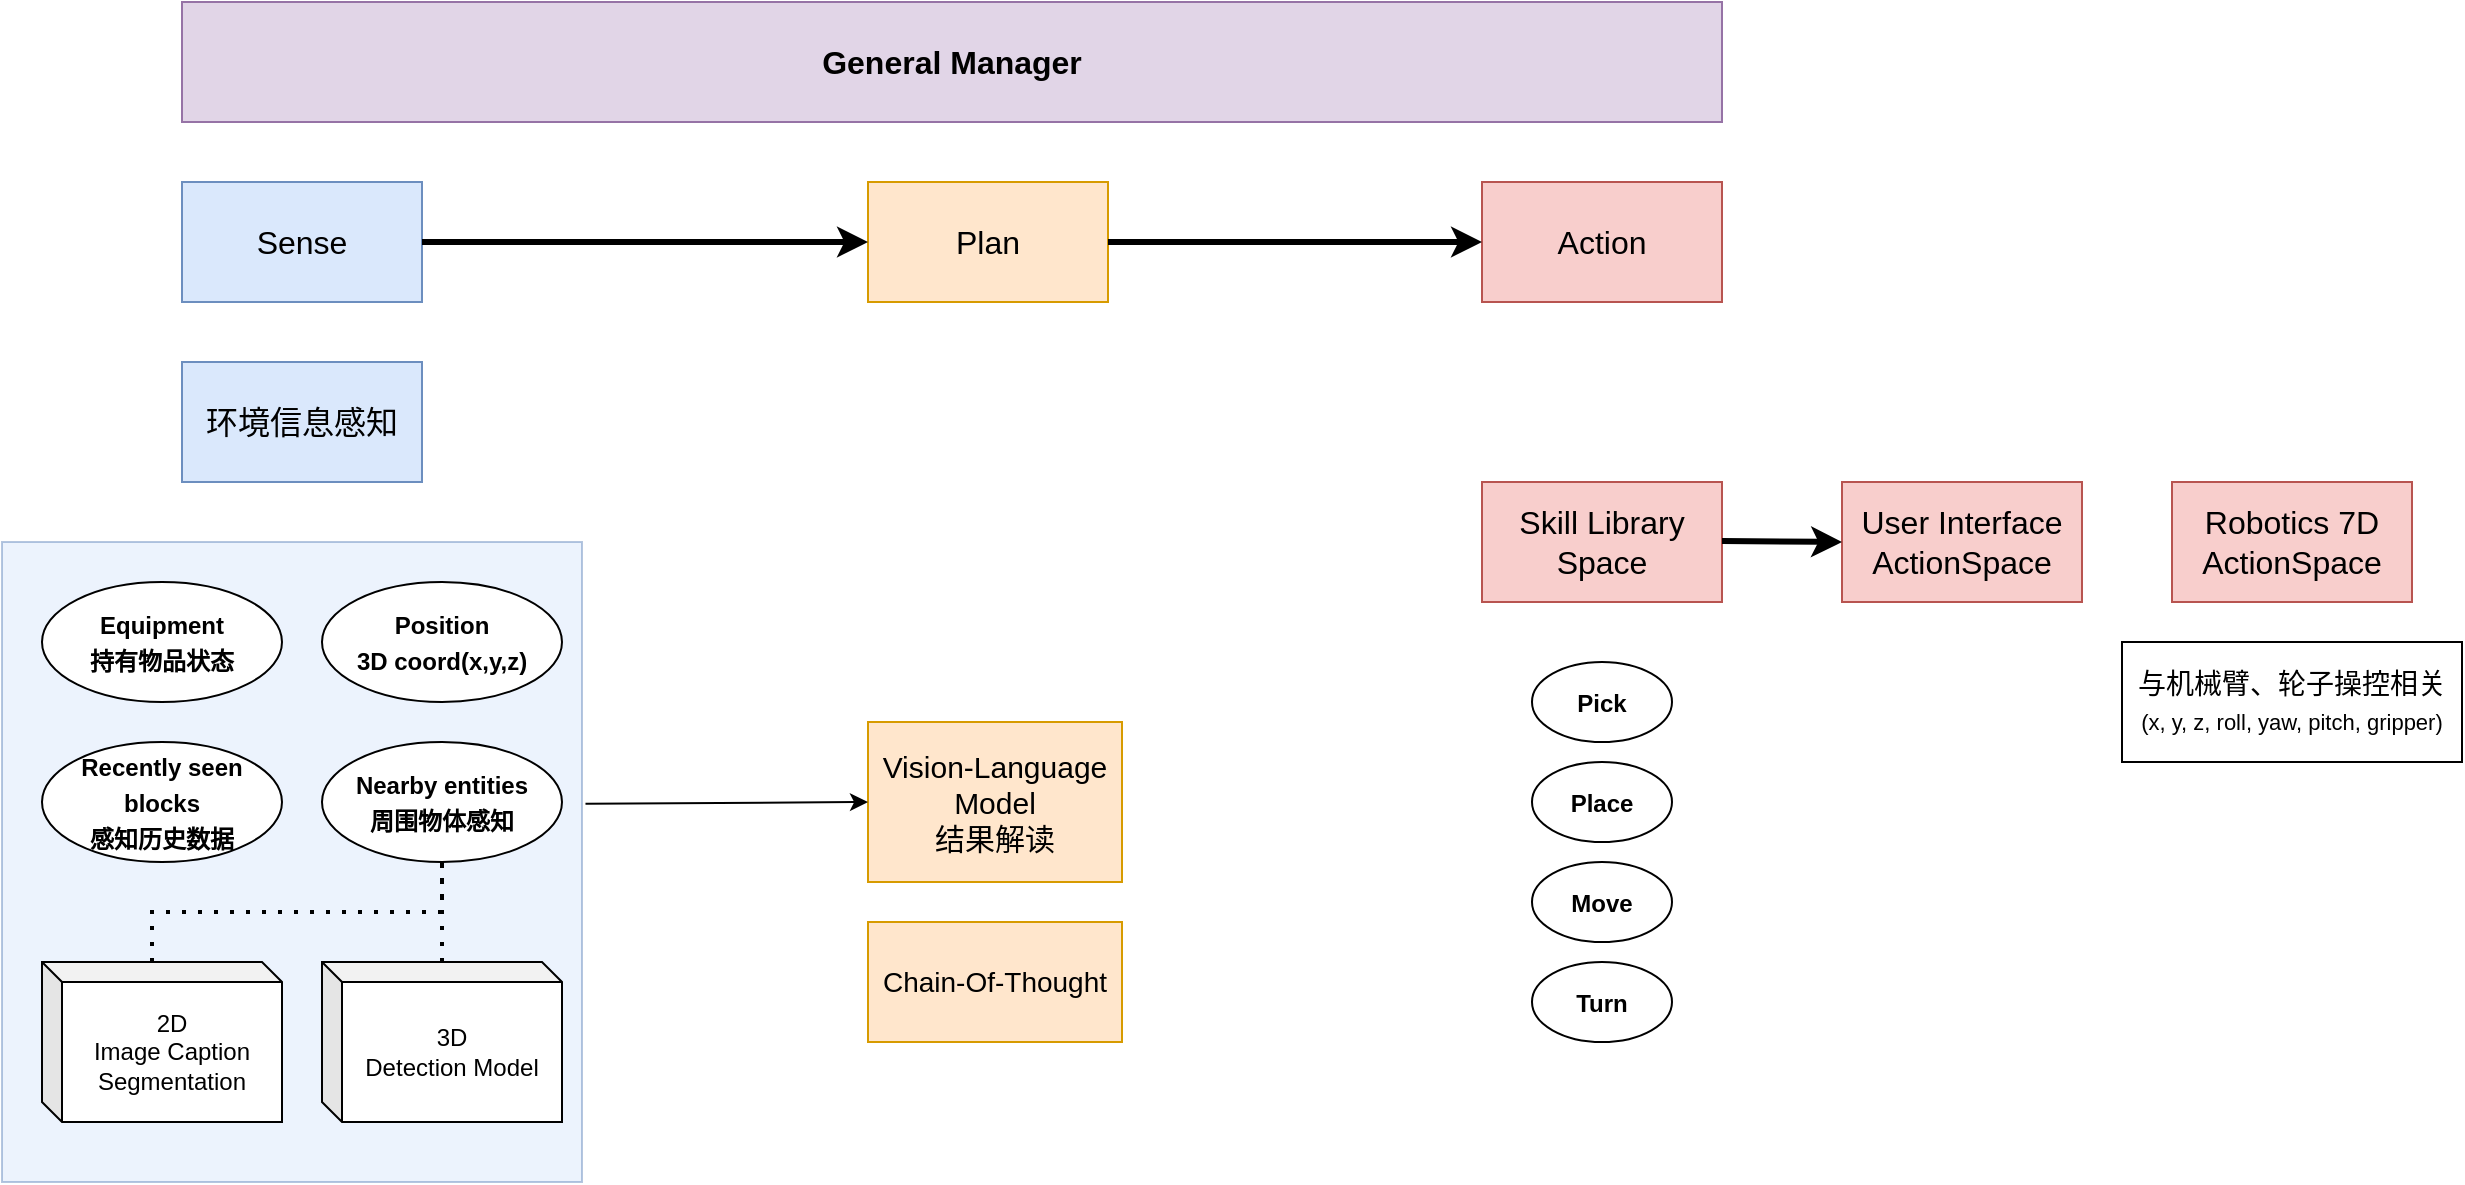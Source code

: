 <mxfile version="21.6.9" type="github">
  <diagram name="Page-1" id="c7558073-3199-34d8-9f00-42111426c3f3">
    <mxGraphModel dx="2192" dy="664" grid="1" gridSize="10" guides="1" tooltips="1" connect="1" arrows="1" fold="1" page="1" pageScale="1" pageWidth="826" pageHeight="1169" background="none" math="0" shadow="0">
      <root>
        <mxCell id="0" />
        <mxCell id="1" parent="0" />
        <mxCell id="KBhb0Jj_dmKSlay7C9OW-199" value="" style="rounded=0;whiteSpace=wrap;html=1;fillColor=#dae8fc;strokeColor=#6c8ebf;opacity=50;" vertex="1" parent="1">
          <mxGeometry x="-80" y="770" width="290" height="320" as="geometry" />
        </mxCell>
        <mxCell id="KBhb0Jj_dmKSlay7C9OW-177" value="&lt;font style=&quot;font-size: 16px;&quot;&gt;Sense&lt;/font&gt;" style="rounded=0;whiteSpace=wrap;html=1;fillColor=#dae8fc;strokeColor=#6c8ebf;" vertex="1" parent="1">
          <mxGeometry x="10" y="590" width="120" height="60" as="geometry" />
        </mxCell>
        <mxCell id="KBhb0Jj_dmKSlay7C9OW-178" value="&lt;font style=&quot;font-size: 16px;&quot;&gt;Plan&lt;/font&gt;" style="rounded=0;whiteSpace=wrap;html=1;fillColor=#ffe6cc;strokeColor=#d79b00;" vertex="1" parent="1">
          <mxGeometry x="353" y="590" width="120" height="60" as="geometry" />
        </mxCell>
        <mxCell id="KBhb0Jj_dmKSlay7C9OW-179" value="&lt;font style=&quot;font-size: 16px;&quot;&gt;Action&lt;/font&gt;" style="rounded=0;whiteSpace=wrap;html=1;fillColor=#f8cecc;strokeColor=#b85450;" vertex="1" parent="1">
          <mxGeometry x="660" y="590" width="120" height="60" as="geometry" />
        </mxCell>
        <mxCell id="KBhb0Jj_dmKSlay7C9OW-180" value="&lt;font style=&quot;font-size: 16px;&quot;&gt;环境信息感知&lt;/font&gt;" style="rounded=0;whiteSpace=wrap;html=1;fillColor=#dae8fc;strokeColor=#6c8ebf;" vertex="1" parent="1">
          <mxGeometry x="10" y="680" width="120" height="60" as="geometry" />
        </mxCell>
        <mxCell id="KBhb0Jj_dmKSlay7C9OW-181" value="&lt;div style=&quot;line-height: 150%;&quot; data-docx-has-block-data=&quot;false&quot; data-page-id=&quot;PsQEdelZuojstnxGwMRclEq5nUh&quot;&gt;&lt;div class=&quot;old-record-id-UTOEdsf3Foy1ImxKm3bcTJLcnuc&quot; style=&quot;&quot;&gt;&lt;strong&gt;Equipment&lt;/strong&gt;&lt;/div&gt;&lt;div class=&quot;old-record-id-UTOEdsf3Foy1ImxKm3bcTJLcnuc&quot; style=&quot;line-height: 150%;&quot;&gt;&lt;strong&gt;持有&lt;/strong&gt;&lt;strong style=&quot;background-color: initial;&quot;&gt;物品状态&lt;/strong&gt;&lt;/div&gt;&lt;/div&gt;" style="ellipse;whiteSpace=wrap;html=1;" vertex="1" parent="1">
          <mxGeometry x="-60" y="790" width="120" height="60" as="geometry" />
        </mxCell>
        <mxCell id="KBhb0Jj_dmKSlay7C9OW-182" value="" style="endArrow=classic;html=1;rounded=0;exitX=1;exitY=0.5;exitDx=0;exitDy=0;entryX=0;entryY=0.5;entryDx=0;entryDy=0;strokeWidth=3;" edge="1" parent="1" source="KBhb0Jj_dmKSlay7C9OW-177" target="KBhb0Jj_dmKSlay7C9OW-178">
          <mxGeometry width="50" height="50" relative="1" as="geometry">
            <mxPoint x="350" y="770" as="sourcePoint" />
            <mxPoint x="313" y="620" as="targetPoint" />
          </mxGeometry>
        </mxCell>
        <mxCell id="KBhb0Jj_dmKSlay7C9OW-183" value="" style="endArrow=classic;html=1;rounded=0;exitX=1;exitY=0.5;exitDx=0;exitDy=0;entryX=0;entryY=0.5;entryDx=0;entryDy=0;strokeWidth=3;" edge="1" parent="1" source="KBhb0Jj_dmKSlay7C9OW-178" target="KBhb0Jj_dmKSlay7C9OW-179">
          <mxGeometry width="50" height="50" relative="1" as="geometry">
            <mxPoint x="480" y="710" as="sourcePoint" />
            <mxPoint x="543" y="710" as="targetPoint" />
          </mxGeometry>
        </mxCell>
        <mxCell id="KBhb0Jj_dmKSlay7C9OW-184" value="&lt;div style=&quot;line-height: 150%;&quot; data-docx-has-block-data=&quot;false&quot; data-page-id=&quot;PsQEdelZuojstnxGwMRclEq5nUh&quot;&gt;&lt;div class=&quot;old-record-id-UTOEdsf3Foy1ImxKm3bcTJLcnuc&quot; style=&quot;&quot;&gt;&lt;div data-docx-has-block-data=&quot;false&quot; data-page-id=&quot;PsQEdelZuojstnxGwMRclEq5nUh&quot;&gt;&lt;div class=&quot;old-record-id-ScOXdyL53oE6Iexby0Acvt4xn4d&quot; style=&quot;&quot;&gt;&lt;strong&gt;Nearby entities&lt;/strong&gt;&lt;/div&gt;&lt;div class=&quot;old-record-id-ScOXdyL53oE6Iexby0Acvt4xn4d&quot; style=&quot;&quot;&gt;&lt;strong&gt;周围物体感知&lt;/strong&gt;&lt;/div&gt;&lt;/div&gt;&lt;span class=&quot;lark-record-clipboard&quot; data-lark-record-format=&quot;docx/text&quot; data-lark-record-data=&quot;{&amp;quot;rootId&amp;quot;:&amp;quot;PsQEdelZuojstnxGwMRclEq5nUh&amp;quot;,&amp;quot;text&amp;quot;:{&amp;quot;initialAttributedTexts&amp;quot;:{&amp;quot;text&amp;quot;:{&amp;quot;0&amp;quot;:&amp;quot;Nearby entities&amp;quot;},&amp;quot;attribs&amp;quot;:{&amp;quot;0&amp;quot;:&amp;quot;*0*1*2+f&amp;quot;}},&amp;quot;apool&amp;quot;:{&amp;quot;numToAttrib&amp;quot;:{&amp;quot;0&amp;quot;:[&amp;quot;author&amp;quot;,&amp;quot;7103759906590752771&amp;quot;],&amp;quot;1&amp;quot;:[&amp;quot;bold&amp;quot;,&amp;quot;true&amp;quot;],&amp;quot;2&amp;quot;:[&amp;quot;textHighlightBackground&amp;quot;,&amp;quot;rgba(255,246,122,0.8)&amp;quot;]},&amp;quot;nextNum&amp;quot;:3}},&amp;quot;type&amp;quot;:&amp;quot;text&amp;quot;,&amp;quot;referenceRecordMap&amp;quot;:{},&amp;quot;extra&amp;quot;:{&amp;quot;mention_page_title&amp;quot;:{},&amp;quot;external_mention_url&amp;quot;:{}},&amp;quot;isKeepQuoteContainer&amp;quot;:false,&amp;quot;isFromCode&amp;quot;:false,&amp;quot;selection&amp;quot;:[{&amp;quot;id&amp;quot;:2483,&amp;quot;type&amp;quot;:&amp;quot;text&amp;quot;,&amp;quot;selection&amp;quot;:{&amp;quot;start&amp;quot;:0,&amp;quot;end&amp;quot;:15},&amp;quot;recordId&amp;quot;:&amp;quot;ScOXdyL53oE6Iexby0Acvt4xn4d&amp;quot;}],&amp;quot;payloadMap&amp;quot;:{},&amp;quot;isCut&amp;quot;:false}&quot;&gt;&lt;/span&gt;&lt;/div&gt;&lt;/div&gt;" style="ellipse;whiteSpace=wrap;html=1;" vertex="1" parent="1">
          <mxGeometry x="80" y="870" width="120" height="60" as="geometry" />
        </mxCell>
        <mxCell id="KBhb0Jj_dmKSlay7C9OW-185" value="3D &lt;br&gt;Detection Model" style="shape=cube;whiteSpace=wrap;html=1;boundedLbl=1;backgroundOutline=1;darkOpacity=0.05;darkOpacity2=0.1;size=10;" vertex="1" parent="1">
          <mxGeometry x="80" y="980" width="120" height="80" as="geometry" />
        </mxCell>
        <mxCell id="KBhb0Jj_dmKSlay7C9OW-186" value="&lt;div style=&quot;line-height: 150%;&quot; data-docx-has-block-data=&quot;false&quot; data-page-id=&quot;PsQEdelZuojstnxGwMRclEq5nUh&quot;&gt;&lt;div class=&quot;old-record-id-UTOEdsf3Foy1ImxKm3bcTJLcnuc&quot; style=&quot;&quot;&gt;&lt;div data-docx-has-block-data=&quot;false&quot; data-page-id=&quot;PsQEdelZuojstnxGwMRclEq5nUh&quot;&gt;&lt;div class=&quot;old-record-id-ScOXdyL53oE6Iexby0Acvt4xn4d&quot; style=&quot;&quot;&gt;&lt;strong&gt;Recently seen blocks&lt;/strong&gt;&lt;/div&gt;&lt;div class=&quot;old-record-id-ScOXdyL53oE6Iexby0Acvt4xn4d&quot; style=&quot;&quot;&gt;&lt;strong&gt;感知历史数据&lt;/strong&gt;&lt;/div&gt;&lt;/div&gt;&lt;span class=&quot;lark-record-clipboard&quot; data-lark-record-format=&quot;docx/text&quot; data-lark-record-data=&quot;{&amp;quot;rootId&amp;quot;:&amp;quot;PsQEdelZuojstnxGwMRclEq5nUh&amp;quot;,&amp;quot;text&amp;quot;:{&amp;quot;initialAttributedTexts&amp;quot;:{&amp;quot;text&amp;quot;:{&amp;quot;0&amp;quot;:&amp;quot;Nearby entities&amp;quot;},&amp;quot;attribs&amp;quot;:{&amp;quot;0&amp;quot;:&amp;quot;*0*1*2+f&amp;quot;}},&amp;quot;apool&amp;quot;:{&amp;quot;numToAttrib&amp;quot;:{&amp;quot;0&amp;quot;:[&amp;quot;author&amp;quot;,&amp;quot;7103759906590752771&amp;quot;],&amp;quot;1&amp;quot;:[&amp;quot;bold&amp;quot;,&amp;quot;true&amp;quot;],&amp;quot;2&amp;quot;:[&amp;quot;textHighlightBackground&amp;quot;,&amp;quot;rgba(255,246,122,0.8)&amp;quot;]},&amp;quot;nextNum&amp;quot;:3}},&amp;quot;type&amp;quot;:&amp;quot;text&amp;quot;,&amp;quot;referenceRecordMap&amp;quot;:{},&amp;quot;extra&amp;quot;:{&amp;quot;mention_page_title&amp;quot;:{},&amp;quot;external_mention_url&amp;quot;:{}},&amp;quot;isKeepQuoteContainer&amp;quot;:false,&amp;quot;isFromCode&amp;quot;:false,&amp;quot;selection&amp;quot;:[{&amp;quot;id&amp;quot;:2483,&amp;quot;type&amp;quot;:&amp;quot;text&amp;quot;,&amp;quot;selection&amp;quot;:{&amp;quot;start&amp;quot;:0,&amp;quot;end&amp;quot;:15},&amp;quot;recordId&amp;quot;:&amp;quot;ScOXdyL53oE6Iexby0Acvt4xn4d&amp;quot;}],&amp;quot;payloadMap&amp;quot;:{},&amp;quot;isCut&amp;quot;:false}&quot;&gt;&lt;/span&gt;&lt;/div&gt;&lt;/div&gt;" style="ellipse;whiteSpace=wrap;html=1;" vertex="1" parent="1">
          <mxGeometry x="-60" y="870" width="120" height="60" as="geometry" />
        </mxCell>
        <mxCell id="KBhb0Jj_dmKSlay7C9OW-187" value="" style="endArrow=none;dashed=1;html=1;dashPattern=1 3;strokeWidth=2;rounded=0;entryX=0.5;entryY=1;entryDx=0;entryDy=0;" edge="1" parent="1" target="KBhb0Jj_dmKSlay7C9OW-184">
          <mxGeometry width="50" height="50" relative="1" as="geometry">
            <mxPoint x="140" y="980" as="sourcePoint" />
            <mxPoint x="350" y="760" as="targetPoint" />
          </mxGeometry>
        </mxCell>
        <mxCell id="KBhb0Jj_dmKSlay7C9OW-188" value="&lt;div style=&quot;line-height: 150%;&quot; data-docx-has-block-data=&quot;false&quot; data-page-id=&quot;PsQEdelZuojstnxGwMRclEq5nUh&quot;&gt;&lt;div class=&quot;old-record-id-UTOEdsf3Foy1ImxKm3bcTJLcnuc&quot; style=&quot;&quot;&gt;&lt;div data-docx-has-block-data=&quot;false&quot; data-page-id=&quot;PsQEdelZuojstnxGwMRclEq5nUh&quot;&gt;&lt;div class=&quot;old-record-id-ScOXdyL53oE6Iexby0Acvt4xn4d&quot; style=&quot;&quot;&gt;&lt;b&gt;Position&lt;/b&gt;&lt;/div&gt;&lt;div class=&quot;old-record-id-ScOXdyL53oE6Iexby0Acvt4xn4d&quot; style=&quot;&quot;&gt;&lt;b&gt;3D coord(x,y,z)&lt;/b&gt;&lt;/div&gt;&lt;/div&gt;&lt;span class=&quot;lark-record-clipboard&quot; data-lark-record-format=&quot;docx/text&quot; data-lark-record-data=&quot;{&amp;quot;rootId&amp;quot;:&amp;quot;PsQEdelZuojstnxGwMRclEq5nUh&amp;quot;,&amp;quot;text&amp;quot;:{&amp;quot;initialAttributedTexts&amp;quot;:{&amp;quot;text&amp;quot;:{&amp;quot;0&amp;quot;:&amp;quot;Nearby entities&amp;quot;},&amp;quot;attribs&amp;quot;:{&amp;quot;0&amp;quot;:&amp;quot;*0*1*2+f&amp;quot;}},&amp;quot;apool&amp;quot;:{&amp;quot;numToAttrib&amp;quot;:{&amp;quot;0&amp;quot;:[&amp;quot;author&amp;quot;,&amp;quot;7103759906590752771&amp;quot;],&amp;quot;1&amp;quot;:[&amp;quot;bold&amp;quot;,&amp;quot;true&amp;quot;],&amp;quot;2&amp;quot;:[&amp;quot;textHighlightBackground&amp;quot;,&amp;quot;rgba(255,246,122,0.8)&amp;quot;]},&amp;quot;nextNum&amp;quot;:3}},&amp;quot;type&amp;quot;:&amp;quot;text&amp;quot;,&amp;quot;referenceRecordMap&amp;quot;:{},&amp;quot;extra&amp;quot;:{&amp;quot;mention_page_title&amp;quot;:{},&amp;quot;external_mention_url&amp;quot;:{}},&amp;quot;isKeepQuoteContainer&amp;quot;:false,&amp;quot;isFromCode&amp;quot;:false,&amp;quot;selection&amp;quot;:[{&amp;quot;id&amp;quot;:2483,&amp;quot;type&amp;quot;:&amp;quot;text&amp;quot;,&amp;quot;selection&amp;quot;:{&amp;quot;start&amp;quot;:0,&amp;quot;end&amp;quot;:15},&amp;quot;recordId&amp;quot;:&amp;quot;ScOXdyL53oE6Iexby0Acvt4xn4d&amp;quot;}],&amp;quot;payloadMap&amp;quot;:{},&amp;quot;isCut&amp;quot;:false}&quot;&gt;&lt;/span&gt;&lt;/div&gt;&lt;/div&gt;" style="ellipse;whiteSpace=wrap;html=1;" vertex="1" parent="1">
          <mxGeometry x="80" y="790" width="120" height="60" as="geometry" />
        </mxCell>
        <mxCell id="KBhb0Jj_dmKSlay7C9OW-189" value="&lt;font style=&quot;font-size: 16px;&quot;&gt;User Interface&lt;br&gt;ActionSpace&lt;br&gt;&lt;/font&gt;" style="rounded=0;whiteSpace=wrap;html=1;fillColor=#f8cecc;strokeColor=#b85450;" vertex="1" parent="1">
          <mxGeometry x="840" y="740" width="120" height="60" as="geometry" />
        </mxCell>
        <mxCell id="KBhb0Jj_dmKSlay7C9OW-190" value="&lt;font style=&quot;font-size: 16px;&quot;&gt;Skill Library&lt;br&gt;Space&lt;br&gt;&lt;/font&gt;" style="rounded=0;whiteSpace=wrap;html=1;fillColor=#f8cecc;strokeColor=#b85450;" vertex="1" parent="1">
          <mxGeometry x="660" y="740" width="120" height="60" as="geometry" />
        </mxCell>
        <mxCell id="KBhb0Jj_dmKSlay7C9OW-192" value="" style="endArrow=classic;html=1;rounded=0;exitX=1;exitY=0.5;exitDx=0;exitDy=0;strokeWidth=3;entryX=0;entryY=0.5;entryDx=0;entryDy=0;" edge="1" parent="1" target="KBhb0Jj_dmKSlay7C9OW-189">
          <mxGeometry width="50" height="50" relative="1" as="geometry">
            <mxPoint x="780" y="769.52" as="sourcePoint" />
            <mxPoint x="820" y="870" as="targetPoint" />
          </mxGeometry>
        </mxCell>
        <mxCell id="KBhb0Jj_dmKSlay7C9OW-193" value="&lt;div style=&quot;line-height: 150%;&quot; data-docx-has-block-data=&quot;false&quot; data-page-id=&quot;PsQEdelZuojstnxGwMRclEq5nUh&quot;&gt;&lt;div class=&quot;old-record-id-UTOEdsf3Foy1ImxKm3bcTJLcnuc&quot; style=&quot;&quot;&gt;&lt;div data-docx-has-block-data=&quot;false&quot; data-page-id=&quot;PsQEdelZuojstnxGwMRclEq5nUh&quot;&gt;&lt;div class=&quot;old-record-id-ScOXdyL53oE6Iexby0Acvt4xn4d&quot; style=&quot;&quot;&gt;&lt;b&gt;Pick&lt;/b&gt;&lt;/div&gt;&lt;/div&gt;&lt;span class=&quot;lark-record-clipboard&quot; data-lark-record-format=&quot;docx/text&quot; data-lark-record-data=&quot;{&amp;quot;rootId&amp;quot;:&amp;quot;PsQEdelZuojstnxGwMRclEq5nUh&amp;quot;,&amp;quot;text&amp;quot;:{&amp;quot;initialAttributedTexts&amp;quot;:{&amp;quot;text&amp;quot;:{&amp;quot;0&amp;quot;:&amp;quot;Nearby entities&amp;quot;},&amp;quot;attribs&amp;quot;:{&amp;quot;0&amp;quot;:&amp;quot;*0*1*2+f&amp;quot;}},&amp;quot;apool&amp;quot;:{&amp;quot;numToAttrib&amp;quot;:{&amp;quot;0&amp;quot;:[&amp;quot;author&amp;quot;,&amp;quot;7103759906590752771&amp;quot;],&amp;quot;1&amp;quot;:[&amp;quot;bold&amp;quot;,&amp;quot;true&amp;quot;],&amp;quot;2&amp;quot;:[&amp;quot;textHighlightBackground&amp;quot;,&amp;quot;rgba(255,246,122,0.8)&amp;quot;]},&amp;quot;nextNum&amp;quot;:3}},&amp;quot;type&amp;quot;:&amp;quot;text&amp;quot;,&amp;quot;referenceRecordMap&amp;quot;:{},&amp;quot;extra&amp;quot;:{&amp;quot;mention_page_title&amp;quot;:{},&amp;quot;external_mention_url&amp;quot;:{}},&amp;quot;isKeepQuoteContainer&amp;quot;:false,&amp;quot;isFromCode&amp;quot;:false,&amp;quot;selection&amp;quot;:[{&amp;quot;id&amp;quot;:2483,&amp;quot;type&amp;quot;:&amp;quot;text&amp;quot;,&amp;quot;selection&amp;quot;:{&amp;quot;start&amp;quot;:0,&amp;quot;end&amp;quot;:15},&amp;quot;recordId&amp;quot;:&amp;quot;ScOXdyL53oE6Iexby0Acvt4xn4d&amp;quot;}],&amp;quot;payloadMap&amp;quot;:{},&amp;quot;isCut&amp;quot;:false}&quot;&gt;&lt;/span&gt;&lt;/div&gt;&lt;/div&gt;" style="ellipse;whiteSpace=wrap;html=1;" vertex="1" parent="1">
          <mxGeometry x="685" y="830" width="70" height="40" as="geometry" />
        </mxCell>
        <mxCell id="KBhb0Jj_dmKSlay7C9OW-194" value="&lt;div style=&quot;line-height: 150%;&quot; data-docx-has-block-data=&quot;false&quot; data-page-id=&quot;PsQEdelZuojstnxGwMRclEq5nUh&quot;&gt;&lt;div class=&quot;old-record-id-UTOEdsf3Foy1ImxKm3bcTJLcnuc&quot; style=&quot;&quot;&gt;&lt;div data-docx-has-block-data=&quot;false&quot; data-page-id=&quot;PsQEdelZuojstnxGwMRclEq5nUh&quot;&gt;&lt;div class=&quot;old-record-id-ScOXdyL53oE6Iexby0Acvt4xn4d&quot; style=&quot;&quot;&gt;&lt;b&gt;Place&lt;/b&gt;&lt;/div&gt;&lt;/div&gt;&lt;span class=&quot;lark-record-clipboard&quot; data-lark-record-format=&quot;docx/text&quot; data-lark-record-data=&quot;{&amp;quot;rootId&amp;quot;:&amp;quot;PsQEdelZuojstnxGwMRclEq5nUh&amp;quot;,&amp;quot;text&amp;quot;:{&amp;quot;initialAttributedTexts&amp;quot;:{&amp;quot;text&amp;quot;:{&amp;quot;0&amp;quot;:&amp;quot;Nearby entities&amp;quot;},&amp;quot;attribs&amp;quot;:{&amp;quot;0&amp;quot;:&amp;quot;*0*1*2+f&amp;quot;}},&amp;quot;apool&amp;quot;:{&amp;quot;numToAttrib&amp;quot;:{&amp;quot;0&amp;quot;:[&amp;quot;author&amp;quot;,&amp;quot;7103759906590752771&amp;quot;],&amp;quot;1&amp;quot;:[&amp;quot;bold&amp;quot;,&amp;quot;true&amp;quot;],&amp;quot;2&amp;quot;:[&amp;quot;textHighlightBackground&amp;quot;,&amp;quot;rgba(255,246,122,0.8)&amp;quot;]},&amp;quot;nextNum&amp;quot;:3}},&amp;quot;type&amp;quot;:&amp;quot;text&amp;quot;,&amp;quot;referenceRecordMap&amp;quot;:{},&amp;quot;extra&amp;quot;:{&amp;quot;mention_page_title&amp;quot;:{},&amp;quot;external_mention_url&amp;quot;:{}},&amp;quot;isKeepQuoteContainer&amp;quot;:false,&amp;quot;isFromCode&amp;quot;:false,&amp;quot;selection&amp;quot;:[{&amp;quot;id&amp;quot;:2483,&amp;quot;type&amp;quot;:&amp;quot;text&amp;quot;,&amp;quot;selection&amp;quot;:{&amp;quot;start&amp;quot;:0,&amp;quot;end&amp;quot;:15},&amp;quot;recordId&amp;quot;:&amp;quot;ScOXdyL53oE6Iexby0Acvt4xn4d&amp;quot;}],&amp;quot;payloadMap&amp;quot;:{},&amp;quot;isCut&amp;quot;:false}&quot;&gt;&lt;/span&gt;&lt;/div&gt;&lt;/div&gt;" style="ellipse;whiteSpace=wrap;html=1;" vertex="1" parent="1">
          <mxGeometry x="685" y="880" width="70" height="40" as="geometry" />
        </mxCell>
        <mxCell id="KBhb0Jj_dmKSlay7C9OW-195" value="&lt;div style=&quot;line-height: 150%;&quot; data-docx-has-block-data=&quot;false&quot; data-page-id=&quot;PsQEdelZuojstnxGwMRclEq5nUh&quot;&gt;&lt;div class=&quot;old-record-id-UTOEdsf3Foy1ImxKm3bcTJLcnuc&quot; style=&quot;&quot;&gt;&lt;div data-docx-has-block-data=&quot;false&quot; data-page-id=&quot;PsQEdelZuojstnxGwMRclEq5nUh&quot;&gt;&lt;div class=&quot;old-record-id-ScOXdyL53oE6Iexby0Acvt4xn4d&quot; style=&quot;&quot;&gt;&lt;b&gt;Move&lt;/b&gt;&lt;/div&gt;&lt;/div&gt;&lt;span class=&quot;lark-record-clipboard&quot; data-lark-record-format=&quot;docx/text&quot; data-lark-record-data=&quot;{&amp;quot;rootId&amp;quot;:&amp;quot;PsQEdelZuojstnxGwMRclEq5nUh&amp;quot;,&amp;quot;text&amp;quot;:{&amp;quot;initialAttributedTexts&amp;quot;:{&amp;quot;text&amp;quot;:{&amp;quot;0&amp;quot;:&amp;quot;Nearby entities&amp;quot;},&amp;quot;attribs&amp;quot;:{&amp;quot;0&amp;quot;:&amp;quot;*0*1*2+f&amp;quot;}},&amp;quot;apool&amp;quot;:{&amp;quot;numToAttrib&amp;quot;:{&amp;quot;0&amp;quot;:[&amp;quot;author&amp;quot;,&amp;quot;7103759906590752771&amp;quot;],&amp;quot;1&amp;quot;:[&amp;quot;bold&amp;quot;,&amp;quot;true&amp;quot;],&amp;quot;2&amp;quot;:[&amp;quot;textHighlightBackground&amp;quot;,&amp;quot;rgba(255,246,122,0.8)&amp;quot;]},&amp;quot;nextNum&amp;quot;:3}},&amp;quot;type&amp;quot;:&amp;quot;text&amp;quot;,&amp;quot;referenceRecordMap&amp;quot;:{},&amp;quot;extra&amp;quot;:{&amp;quot;mention_page_title&amp;quot;:{},&amp;quot;external_mention_url&amp;quot;:{}},&amp;quot;isKeepQuoteContainer&amp;quot;:false,&amp;quot;isFromCode&amp;quot;:false,&amp;quot;selection&amp;quot;:[{&amp;quot;id&amp;quot;:2483,&amp;quot;type&amp;quot;:&amp;quot;text&amp;quot;,&amp;quot;selection&amp;quot;:{&amp;quot;start&amp;quot;:0,&amp;quot;end&amp;quot;:15},&amp;quot;recordId&amp;quot;:&amp;quot;ScOXdyL53oE6Iexby0Acvt4xn4d&amp;quot;}],&amp;quot;payloadMap&amp;quot;:{},&amp;quot;isCut&amp;quot;:false}&quot;&gt;&lt;/span&gt;&lt;/div&gt;&lt;/div&gt;" style="ellipse;whiteSpace=wrap;html=1;" vertex="1" parent="1">
          <mxGeometry x="685" y="930" width="70" height="40" as="geometry" />
        </mxCell>
        <mxCell id="KBhb0Jj_dmKSlay7C9OW-196" value="&lt;div style=&quot;line-height: 150%;&quot; data-docx-has-block-data=&quot;false&quot; data-page-id=&quot;PsQEdelZuojstnxGwMRclEq5nUh&quot;&gt;&lt;div class=&quot;old-record-id-UTOEdsf3Foy1ImxKm3bcTJLcnuc&quot; style=&quot;&quot;&gt;&lt;div data-docx-has-block-data=&quot;false&quot; data-page-id=&quot;PsQEdelZuojstnxGwMRclEq5nUh&quot;&gt;&lt;div class=&quot;old-record-id-ScOXdyL53oE6Iexby0Acvt4xn4d&quot; style=&quot;&quot;&gt;&lt;b&gt;Turn&lt;/b&gt;&lt;/div&gt;&lt;/div&gt;&lt;span class=&quot;lark-record-clipboard&quot; data-lark-record-format=&quot;docx/text&quot; data-lark-record-data=&quot;{&amp;quot;rootId&amp;quot;:&amp;quot;PsQEdelZuojstnxGwMRclEq5nUh&amp;quot;,&amp;quot;text&amp;quot;:{&amp;quot;initialAttributedTexts&amp;quot;:{&amp;quot;text&amp;quot;:{&amp;quot;0&amp;quot;:&amp;quot;Nearby entities&amp;quot;},&amp;quot;attribs&amp;quot;:{&amp;quot;0&amp;quot;:&amp;quot;*0*1*2+f&amp;quot;}},&amp;quot;apool&amp;quot;:{&amp;quot;numToAttrib&amp;quot;:{&amp;quot;0&amp;quot;:[&amp;quot;author&amp;quot;,&amp;quot;7103759906590752771&amp;quot;],&amp;quot;1&amp;quot;:[&amp;quot;bold&amp;quot;,&amp;quot;true&amp;quot;],&amp;quot;2&amp;quot;:[&amp;quot;textHighlightBackground&amp;quot;,&amp;quot;rgba(255,246,122,0.8)&amp;quot;]},&amp;quot;nextNum&amp;quot;:3}},&amp;quot;type&amp;quot;:&amp;quot;text&amp;quot;,&amp;quot;referenceRecordMap&amp;quot;:{},&amp;quot;extra&amp;quot;:{&amp;quot;mention_page_title&amp;quot;:{},&amp;quot;external_mention_url&amp;quot;:{}},&amp;quot;isKeepQuoteContainer&amp;quot;:false,&amp;quot;isFromCode&amp;quot;:false,&amp;quot;selection&amp;quot;:[{&amp;quot;id&amp;quot;:2483,&amp;quot;type&amp;quot;:&amp;quot;text&amp;quot;,&amp;quot;selection&amp;quot;:{&amp;quot;start&amp;quot;:0,&amp;quot;end&amp;quot;:15},&amp;quot;recordId&amp;quot;:&amp;quot;ScOXdyL53oE6Iexby0Acvt4xn4d&amp;quot;}],&amp;quot;payloadMap&amp;quot;:{},&amp;quot;isCut&amp;quot;:false}&quot;&gt;&lt;/span&gt;&lt;/div&gt;&lt;/div&gt;" style="ellipse;whiteSpace=wrap;html=1;" vertex="1" parent="1">
          <mxGeometry x="685" y="980" width="70" height="40" as="geometry" />
        </mxCell>
        <mxCell id="KBhb0Jj_dmKSlay7C9OW-197" value="&lt;font style=&quot;font-size: 14px;&quot;&gt;Chain-Of-Thought&lt;/font&gt;" style="rounded=0;whiteSpace=wrap;html=1;fillColor=#ffe6cc;strokeColor=#d79b00;" vertex="1" parent="1">
          <mxGeometry x="353" y="960" width="127" height="60" as="geometry" />
        </mxCell>
        <mxCell id="KBhb0Jj_dmKSlay7C9OW-198" value="&lt;font style=&quot;font-size: 15px;&quot;&gt;Vision-Language Model&lt;br&gt;结果解读&lt;br&gt;&lt;/font&gt;" style="rounded=0;whiteSpace=wrap;html=1;fillColor=#ffe6cc;strokeColor=#d79b00;" vertex="1" parent="1">
          <mxGeometry x="353" y="860" width="127" height="80" as="geometry" />
        </mxCell>
        <mxCell id="KBhb0Jj_dmKSlay7C9OW-200" value="&lt;font style=&quot;font-size: 16px;&quot;&gt;Robotics 7D&lt;br&gt;ActionSpace&lt;br&gt;&lt;/font&gt;" style="rounded=0;whiteSpace=wrap;html=1;fillColor=#f8cecc;strokeColor=#b85450;" vertex="1" parent="1">
          <mxGeometry x="1005" y="740" width="120" height="60" as="geometry" />
        </mxCell>
        <mxCell id="KBhb0Jj_dmKSlay7C9OW-201" value="&lt;p style=&quot;line-height: 150%;&quot;&gt;&lt;span style=&quot;font-size: 14px;&quot;&gt;与机械臂、轮子操控相关&lt;/span&gt;&lt;br&gt;&lt;font style=&quot;font-size: 11px;&quot;&gt;(x, y, z, roll, yaw, pitch,&amp;nbsp;gripper)&lt;/font&gt;&lt;br&gt;&lt;/p&gt;" style="rounded=0;whiteSpace=wrap;html=1;" vertex="1" parent="1">
          <mxGeometry x="980" y="820" width="170" height="60" as="geometry" />
        </mxCell>
        <mxCell id="KBhb0Jj_dmKSlay7C9OW-202" value="2D&lt;br&gt;Image Caption&lt;br&gt;Segmentation" style="shape=cube;whiteSpace=wrap;html=1;boundedLbl=1;backgroundOutline=1;darkOpacity=0.05;darkOpacity2=0.1;size=10;" vertex="1" parent="1">
          <mxGeometry x="-60" y="980" width="120" height="80" as="geometry" />
        </mxCell>
        <mxCell id="KBhb0Jj_dmKSlay7C9OW-203" value="" style="endArrow=none;dashed=1;html=1;dashPattern=1 3;strokeWidth=2;rounded=0;exitX=0;exitY=0;exitDx=55;exitDy=0;exitPerimeter=0;edgeStyle=orthogonalEdgeStyle;entryX=0.5;entryY=1;entryDx=0;entryDy=0;" edge="1" parent="1" source="KBhb0Jj_dmKSlay7C9OW-202" target="KBhb0Jj_dmKSlay7C9OW-184">
          <mxGeometry width="50" height="50" relative="1" as="geometry">
            <mxPoint x="150" y="990" as="sourcePoint" />
            <mxPoint x="150" y="940" as="targetPoint" />
          </mxGeometry>
        </mxCell>
        <mxCell id="KBhb0Jj_dmKSlay7C9OW-204" value="" style="endArrow=classic;html=1;rounded=0;exitX=1.006;exitY=0.409;exitDx=0;exitDy=0;exitPerimeter=0;entryX=0;entryY=0.5;entryDx=0;entryDy=0;" edge="1" parent="1" source="KBhb0Jj_dmKSlay7C9OW-199" target="KBhb0Jj_dmKSlay7C9OW-198">
          <mxGeometry width="50" height="50" relative="1" as="geometry">
            <mxPoint x="490" y="840" as="sourcePoint" />
            <mxPoint x="540" y="790" as="targetPoint" />
          </mxGeometry>
        </mxCell>
        <mxCell id="KBhb0Jj_dmKSlay7C9OW-206" value="&lt;font size=&quot;1&quot; style=&quot;&quot;&gt;&lt;b style=&quot;font-size: 16px;&quot;&gt;General Manager&lt;/b&gt;&lt;/font&gt;" style="rounded=0;whiteSpace=wrap;html=1;fillColor=#e1d5e7;strokeColor=#9673a6;" vertex="1" parent="1">
          <mxGeometry x="10" y="500" width="770" height="60" as="geometry" />
        </mxCell>
      </root>
    </mxGraphModel>
  </diagram>
</mxfile>
